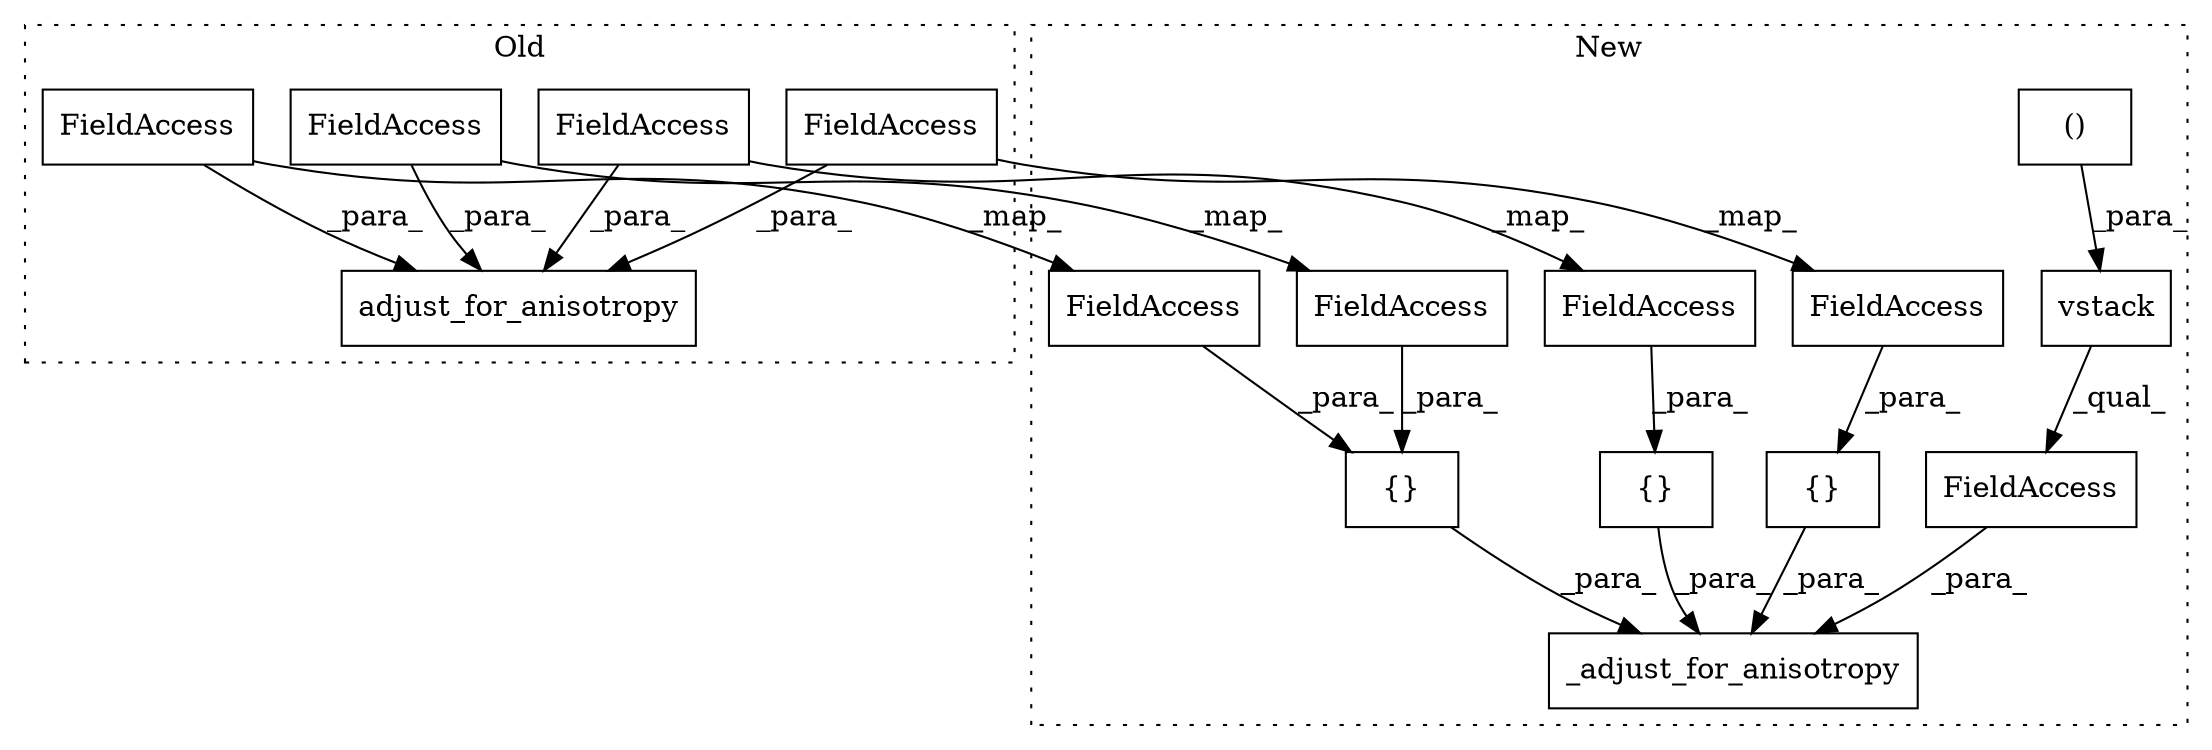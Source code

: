 digraph G {
subgraph cluster0 {
1 [label="adjust_for_anisotropy" a="32" s="7583,7776" l="22,1" shape="box"];
8 [label="FieldAccess" a="22" s="7718" l="12" shape="box"];
10 [label="FieldAccess" a="22" s="7755" l="21" shape="box"];
13 [label="FieldAccess" a="22" s="7705" l="12" shape="box"];
15 [label="FieldAccess" a="22" s="7731" l="23" shape="box"];
label = "Old";
style="dotted";
}
subgraph cluster1 {
2 [label="vstack" a="32" s="7699,7824" l="14,2" shape="box"];
3 [label="()" a="106" s="7713" l="111" shape="box"];
4 [label="FieldAccess" a="22" s="7693" l="135" shape="box"];
5 [label="_adjust_for_anisotropy" a="32" s="7670,7933" l="23,1" shape="box"];
6 [label="{}" a="4" s="7838,7864" l="1,1" shape="box"];
7 [label="FieldAccess" a="22" s="7852" l="12" shape="box"];
9 [label="{}" a="4" s="7910,7932" l="1,1" shape="box"];
11 [label="FieldAccess" a="22" s="7911" l="21" shape="box"];
12 [label="{}" a="4" s="7875,7899" l="1,1" shape="box"];
14 [label="FieldAccess" a="22" s="7839" l="12" shape="box"];
16 [label="FieldAccess" a="22" s="7876" l="23" shape="box"];
label = "New";
style="dotted";
}
2 -> 4 [label="_qual_"];
3 -> 2 [label="_para_"];
4 -> 5 [label="_para_"];
6 -> 5 [label="_para_"];
7 -> 6 [label="_para_"];
8 -> 7 [label="_map_"];
8 -> 1 [label="_para_"];
9 -> 5 [label="_para_"];
10 -> 1 [label="_para_"];
10 -> 11 [label="_map_"];
11 -> 9 [label="_para_"];
12 -> 5 [label="_para_"];
13 -> 1 [label="_para_"];
13 -> 14 [label="_map_"];
14 -> 6 [label="_para_"];
15 -> 16 [label="_map_"];
15 -> 1 [label="_para_"];
16 -> 12 [label="_para_"];
}